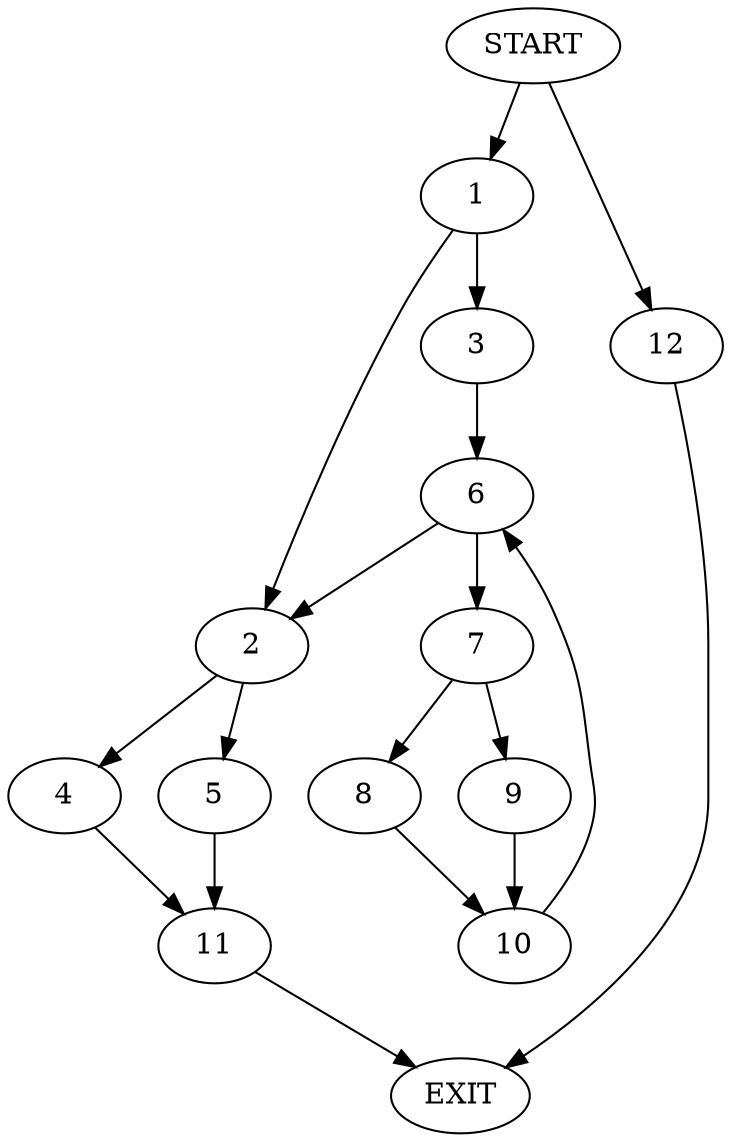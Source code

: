 digraph {
0 [label="START"]
13 [label="EXIT"]
0 -> 1
1 -> 2
1 -> 3
2 -> 4
2 -> 5
3 -> 6
6 -> 2
6 -> 7
7 -> 8
7 -> 9
9 -> 10
8 -> 10
10 -> 6
5 -> 11
4 -> 11
11 -> 13
0 -> 12
12 -> 13
}
